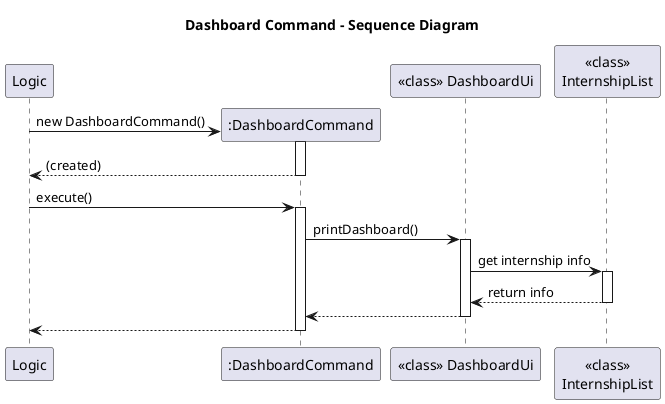 @startuml
title Dashboard Command - Sequence Diagram

participant Logic
create ":DashboardCommand" as DC
participant "<<class>> DashboardUi" as DUi
participant "<<class>>\nInternshipList" as IL

Logic -> DC** : new DashboardCommand()
activate DC
return (created)

Logic -> DC : execute()
activate DC

DC -> DUi : printDashboard()
activate DUi

DUi -> IL : get internship info
activate IL
IL --> DUi : return info
deactivate IL

DUi --> DC
deactivate DUi

DC --> Logic
deactivate DC
@enduml